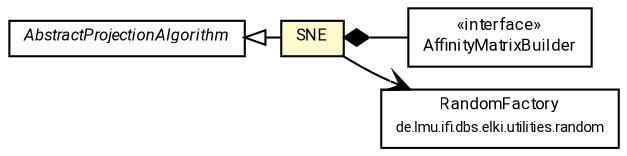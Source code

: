 #!/usr/local/bin/dot
#
# Class diagram 
# Generated by UMLGraph version R5_7_2-60-g0e99a6 (http://www.spinellis.gr/umlgraph/)
#

digraph G {
	graph [fontnames="svg"]
	edge [fontname="Roboto",fontsize=7,labelfontname="Roboto",labelfontsize=7,color="black"];
	node [fontname="Roboto",fontcolor="black",fontsize=8,shape=plaintext,margin=0,width=0,height=0];
	nodesep=0.15;
	ranksep=0.25;
	rankdir=LR;
	// de.lmu.ifi.dbs.elki.algorithm.projection.AbstractProjectionAlgorithm<R extends de.lmu.ifi.dbs.elki.result.Result>
	c8990183 [label=<<table title="de.lmu.ifi.dbs.elki.algorithm.projection.AbstractProjectionAlgorithm" border="0" cellborder="1" cellspacing="0" cellpadding="2" href="AbstractProjectionAlgorithm.html" target="_parent">
		<tr><td><table border="0" cellspacing="0" cellpadding="1">
		<tr><td align="center" balign="center"> <font face="Roboto"><i>AbstractProjectionAlgorithm</i></font> </td></tr>
		</table></td></tr>
		</table>>, URL="AbstractProjectionAlgorithm.html"];
	// de.lmu.ifi.dbs.elki.algorithm.projection.AffinityMatrixBuilder<O>
	c8990188 [label=<<table title="de.lmu.ifi.dbs.elki.algorithm.projection.AffinityMatrixBuilder" border="0" cellborder="1" cellspacing="0" cellpadding="2" href="AffinityMatrixBuilder.html" target="_parent">
		<tr><td><table border="0" cellspacing="0" cellpadding="1">
		<tr><td align="center" balign="center"> &#171;interface&#187; </td></tr>
		<tr><td align="center" balign="center"> <font face="Roboto">AffinityMatrixBuilder</font> </td></tr>
		</table></td></tr>
		</table>>, URL="AffinityMatrixBuilder.html"];
	// de.lmu.ifi.dbs.elki.algorithm.projection.SNE<O>
	c8990198 [label=<<table title="de.lmu.ifi.dbs.elki.algorithm.projection.SNE" border="0" cellborder="1" cellspacing="0" cellpadding="2" bgcolor="lemonChiffon" href="SNE.html" target="_parent">
		<tr><td><table border="0" cellspacing="0" cellpadding="1">
		<tr><td align="center" balign="center"> <font face="Roboto">SNE</font> </td></tr>
		</table></td></tr>
		</table>>, URL="SNE.html"];
	// de.lmu.ifi.dbs.elki.utilities.random.RandomFactory
	c8992040 [label=<<table title="de.lmu.ifi.dbs.elki.utilities.random.RandomFactory" border="0" cellborder="1" cellspacing="0" cellpadding="2" href="../../utilities/random/RandomFactory.html" target="_parent">
		<tr><td><table border="0" cellspacing="0" cellpadding="1">
		<tr><td align="center" balign="center"> <font face="Roboto">RandomFactory</font> </td></tr>
		<tr><td align="center" balign="center"> <font face="Roboto" point-size="7.0">de.lmu.ifi.dbs.elki.utilities.random</font> </td></tr>
		</table></td></tr>
		</table>>, URL="../../utilities/random/RandomFactory.html"];
	// de.lmu.ifi.dbs.elki.algorithm.projection.SNE<O> extends de.lmu.ifi.dbs.elki.algorithm.projection.AbstractProjectionAlgorithm<R extends de.lmu.ifi.dbs.elki.result.Result>
	c8990183 -> c8990198 [arrowtail=empty,dir=back,weight=10];
	// de.lmu.ifi.dbs.elki.algorithm.projection.SNE<O> composed de.lmu.ifi.dbs.elki.algorithm.projection.AffinityMatrixBuilder<O>
	c8990198 -> c8990188 [arrowhead=none,arrowtail=diamond,dir=back,weight=6];
	// de.lmu.ifi.dbs.elki.algorithm.projection.SNE<O> navassoc de.lmu.ifi.dbs.elki.utilities.random.RandomFactory
	c8990198 -> c8992040 [arrowhead=open,weight=1];
}

